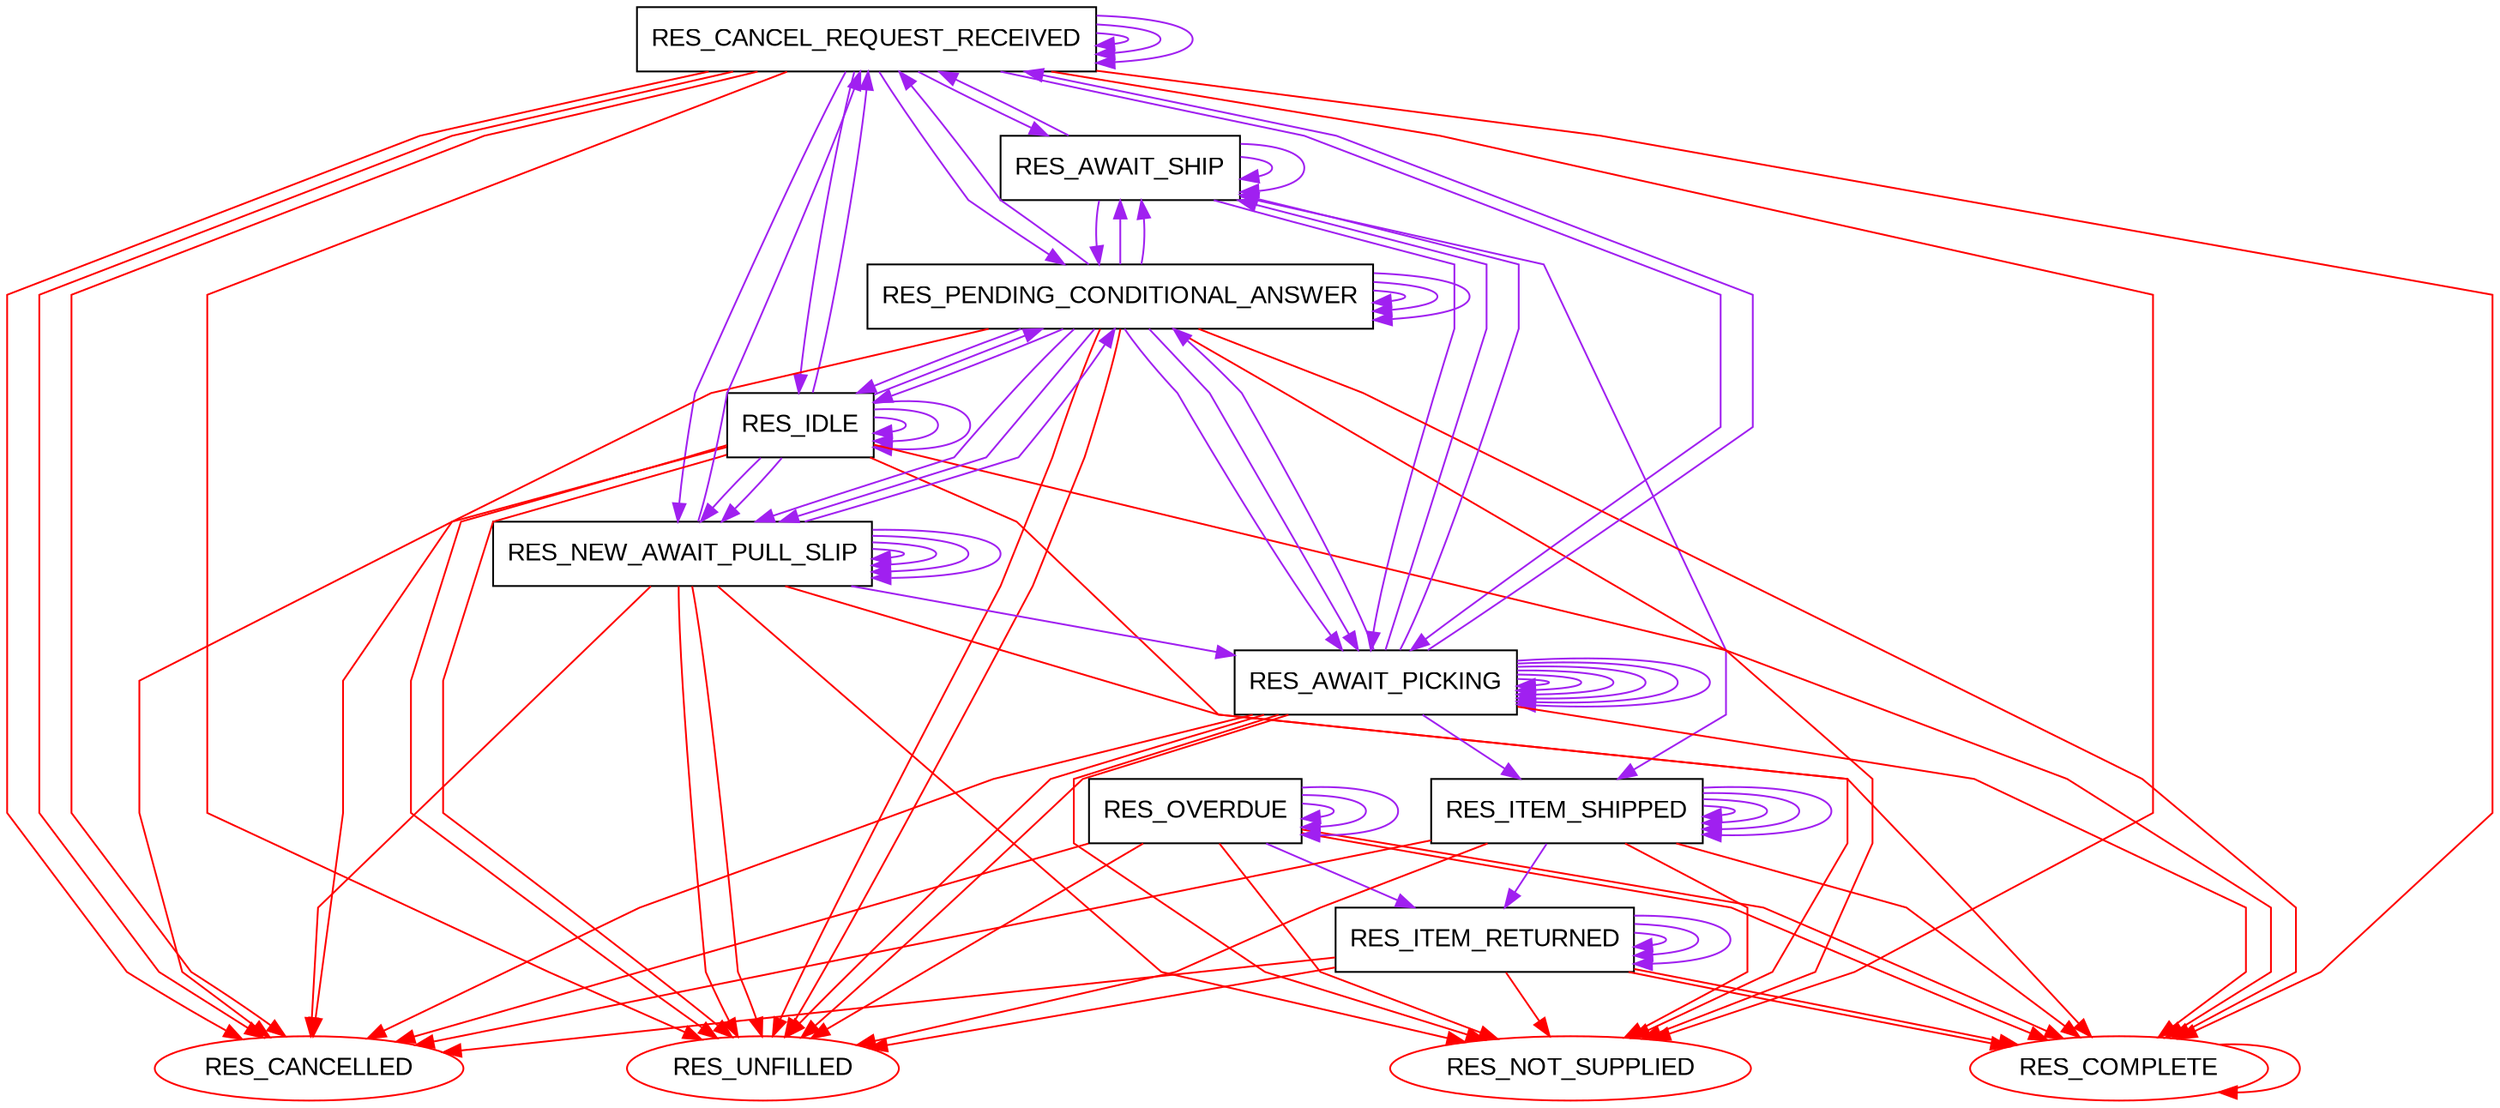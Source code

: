 digraph "State Transitions" {
graph ["rankdir"="TB","splines"="polyline"]
node ["fontname"="arial"]
edge ["class"="link-class"]
"RES_CANCEL_REQUEST_RECEIVED" ["shape"="box","color"="black"]
"RES_CANCELLED" ["shape"="oval","color"="red"]
"RES_AWAIT_SHIP" ["shape"="box","color"="black"]
"RES_IDLE" ["shape"="box","color"="black"]
"RES_PENDING_CONDITIONAL_ANSWER" ["shape"="box","color"="black"]
"RES_NEW_AWAIT_PULL_SLIP" ["shape"="box","color"="black"]
"RES_AWAIT_PICKING" ["shape"="box","color"="black"]
"RES_ITEM_RETURNED" ["shape"="box","color"="black"]
"RES_COMPLETE" ["shape"="oval","color"="red"]
"RES_OVERDUE" ["shape"="box","color"="black"]
"RES_ITEM_SHIPPED" ["shape"="box","color"="black"]
"RES_UNFILLED" ["shape"="oval","color"="red"]
"RES_NOT_SUPPLIED" ["shape"="oval","color"="red"]
"RES_CANCEL_REQUEST_RECEIVED" -> "RES_CANCELLED" ["color"="red","decorate"="true","weight"="5","label"="","tooltip"="STATUS_RES_CANCEL_REQUEST_RECEIVED_ind-cancelled"]
"RES_CANCEL_REQUEST_RECEIVED" -> "RES_NOT_SUPPLIED" ["color"="red","decorate"="true","weight"="5","label"="","tooltip"="manualClose-RES_NOT_SUPPLIED"]
"RES_CANCEL_REQUEST_RECEIVED" -> "RES_COMPLETE" ["color"="red","decorate"="true","weight"="5","label"="","tooltip"="manualClose-RES_COMPLETE"]
"RES_CANCEL_REQUEST_RECEIVED" -> "RES_CANCELLED" ["color"="red","decorate"="true","weight"="5","label"="","tooltip"="manualClose-RES_CANCELLED"]
"RES_CANCEL_REQUEST_RECEIVED" -> "RES_UNFILLED" ["color"="red","decorate"="true","weight"="5","label"="","tooltip"="manualClose-RES_UNFILLED"]
"RES_CANCEL_REQUEST_RECEIVED" -> "RES_CANCEL_REQUEST_RECEIVED" ["color"="purple","decorate"="true","weight"="5","label"="","tooltip"="manualClose"]
"RES_CANCEL_REQUEST_RECEIVED" -> "RES_CANCEL_REQUEST_RECEIVED" ["color"="purple","decorate"="true","weight"="5","label"="","tooltip"="ISO18626StatusRequest"]
"RES_CANCEL_REQUEST_RECEIVED" -> "RES_CANCEL_REQUEST_RECEIVED" ["color"="purple","decorate"="true","weight"="5","label"="","tooltip"="ISO18626Notification"]
"RES_CANCEL_REQUEST_RECEIVED" -> "RES_AWAIT_PICKING" ["color"="purple","decorate"="true","weight"="5","label"="","tooltip"="supplierRespondToCancel-no-saved"]
"RES_CANCEL_REQUEST_RECEIVED" -> "RES_NEW_AWAIT_PULL_SLIP" ["color"="purple","decorate"="true","weight"="5","label"="","tooltip"="supplierRespondToCancel-no-saved"]
"RES_CANCEL_REQUEST_RECEIVED" -> "RES_PENDING_CONDITIONAL_ANSWER" ["color"="purple","decorate"="true","weight"="5","label"="","tooltip"="supplierRespondToCancel-no-saved"]
"RES_CANCEL_REQUEST_RECEIVED" -> "RES_IDLE" ["color"="purple","decorate"="true","weight"="5","label"="","tooltip"="supplierRespondToCancel-no-saved"]
"RES_CANCEL_REQUEST_RECEIVED" -> "RES_AWAIT_SHIP" ["color"="purple","decorate"="true","weight"="5","label"="","tooltip"="supplierRespondToCancel-no-saved"]
"RES_CANCEL_REQUEST_RECEIVED" -> "RES_CANCELLED" ["color"="red","decorate"="true","weight"="5","label"="","tooltip"="supplierRespondToCancel"]
"RES_AWAIT_SHIP" -> "RES_CANCEL_REQUEST_RECEIVED" ["color"="purple","decorate"="true","weight"="5","label"="","tooltip"="ISO18626Cancel"]
"RES_AWAIT_SHIP" -> "RES_ITEM_SHIPPED" ["color"="purple","decorate"="true","weight"="5","label"="","tooltip"="supplierMarkShipped"]
"RES_AWAIT_SHIP" -> "RES_AWAIT_SHIP" ["color"="purple","decorate"="true","weight"="5","label"="","tooltip"="supplierCheckInToIll"]
"RES_AWAIT_SHIP" -> "RES_AWAIT_PICKING" ["color"="purple","decorate"="true","weight"="5","label"="","tooltip"="supplierCheckInToIll"]
"RES_AWAIT_SHIP" -> "RES_AWAIT_SHIP" ["color"="purple","decorate"="true","weight"="5","label"="","tooltip"="supplierAddCondition"]
"RES_AWAIT_SHIP" -> "RES_PENDING_CONDITIONAL_ANSWER" ["color"="purple","decorate"="true","weight"="5","label"="","tooltip"="supplierAddCondition-holding"]
"RES_IDLE" -> "RES_CANCEL_REQUEST_RECEIVED" ["color"="purple","decorate"="true","weight"="5","label"="","tooltip"="ISO18626Cancel"]
"RES_IDLE" -> "RES_PENDING_CONDITIONAL_ANSWER" ["color"="purple","decorate"="true","weight"="5","label"="","tooltip"="supplierConditionalSupply-holding"]
"RES_IDLE" -> "RES_NEW_AWAIT_PULL_SLIP" ["color"="purple","decorate"="true","weight"="5","label"="","tooltip"="supplierConditionalSupply"]
"RES_IDLE" -> "RES_NOT_SUPPLIED" ["color"="red","decorate"="true","weight"="5","label"="","tooltip"="manualClose-RES_NOT_SUPPLIED"]
"RES_IDLE" -> "RES_COMPLETE" ["color"="red","decorate"="true","weight"="5","label"="","tooltip"="manualClose-RES_COMPLETE"]
"RES_IDLE" -> "RES_CANCELLED" ["color"="red","decorate"="true","weight"="5","label"="","tooltip"="manualClose-RES_CANCELLED"]
"RES_IDLE" -> "RES_UNFILLED" ["color"="red","decorate"="true","weight"="5","label"="","tooltip"="manualClose-RES_UNFILLED"]
"RES_IDLE" -> "RES_IDLE" ["color"="purple","decorate"="true","weight"="5","label"="","tooltip"="manualClose"]
"RES_IDLE" -> "RES_IDLE" ["color"="purple","decorate"="true","weight"="5","label"="","tooltip"="ISO18626StatusRequest"]
"RES_IDLE" -> "RES_UNFILLED" ["color"="red","decorate"="true","weight"="5","label"="","tooltip"="supplierCannotSupply"]
"RES_IDLE" -> "RES_IDLE" ["color"="purple","decorate"="true","weight"="5","label"="","tooltip"="ISO18626Notification"]
"RES_IDLE" -> "RES_NEW_AWAIT_PULL_SLIP" ["color"="purple","decorate"="true","weight"="5","label"="","tooltip"="respondYes"]
"RES_PENDING_CONDITIONAL_ANSWER" -> "RES_CANCEL_REQUEST_RECEIVED" ["color"="purple","decorate"="true","weight"="5","label"="","tooltip"="ISO18626Cancel"]
"RES_PENDING_CONDITIONAL_ANSWER" -> "RES_NOT_SUPPLIED" ["color"="red","decorate"="true","weight"="5","label"="","tooltip"="manualClose-RES_NOT_SUPPLIED"]
"RES_PENDING_CONDITIONAL_ANSWER" -> "RES_COMPLETE" ["color"="red","decorate"="true","weight"="5","label"="","tooltip"="manualClose-RES_COMPLETE"]
"RES_PENDING_CONDITIONAL_ANSWER" -> "RES_CANCELLED" ["color"="red","decorate"="true","weight"="5","label"="","tooltip"="manualClose-RES_CANCELLED"]
"RES_PENDING_CONDITIONAL_ANSWER" -> "RES_UNFILLED" ["color"="red","decorate"="true","weight"="5","label"="","tooltip"="manualClose-RES_UNFILLED"]
"RES_PENDING_CONDITIONAL_ANSWER" -> "RES_PENDING_CONDITIONAL_ANSWER" ["color"="purple","decorate"="true","weight"="5","label"="","tooltip"="manualClose"]
"RES_PENDING_CONDITIONAL_ANSWER" -> "RES_IDLE" ["color"="purple","decorate"="true","weight"="5","label"="","tooltip"="supplierMarkConditionsAgreed-saved"]
"RES_PENDING_CONDITIONAL_ANSWER" -> "RES_AWAIT_PICKING" ["color"="purple","decorate"="true","weight"="5","label"="","tooltip"="supplierMarkConditionsAgreed-saved"]
"RES_PENDING_CONDITIONAL_ANSWER" -> "RES_NEW_AWAIT_PULL_SLIP" ["color"="purple","decorate"="true","weight"="5","label"="","tooltip"="supplierMarkConditionsAgreed-saved"]
"RES_PENDING_CONDITIONAL_ANSWER" -> "RES_AWAIT_SHIP" ["color"="purple","decorate"="true","weight"="5","label"="","tooltip"="supplierMarkConditionsAgreed-saved"]
"RES_PENDING_CONDITIONAL_ANSWER" -> "RES_PENDING_CONDITIONAL_ANSWER" ["color"="purple","decorate"="true","weight"="5","label"="","tooltip"="ISO18626StatusRequest"]
"RES_PENDING_CONDITIONAL_ANSWER" -> "RES_UNFILLED" ["color"="red","decorate"="true","weight"="5","label"="","tooltip"="supplierCannotSupply"]
"RES_PENDING_CONDITIONAL_ANSWER" -> "RES_PENDING_CONDITIONAL_ANSWER" ["color"="purple","decorate"="true","weight"="5","label"="","tooltip"="ISO18626Notification"]
"RES_PENDING_CONDITIONAL_ANSWER" -> "RES_IDLE" ["color"="purple","decorate"="true","weight"="5","label"="","tooltip"="ISO18626Notification-conditionsAgreed-saved"]
"RES_PENDING_CONDITIONAL_ANSWER" -> "RES_AWAIT_PICKING" ["color"="purple","decorate"="true","weight"="5","label"="","tooltip"="ISO18626Notification-conditionsAgreed-saved"]
"RES_PENDING_CONDITIONAL_ANSWER" -> "RES_NEW_AWAIT_PULL_SLIP" ["color"="purple","decorate"="true","weight"="5","label"="","tooltip"="ISO18626Notification-conditionsAgreed-saved"]
"RES_PENDING_CONDITIONAL_ANSWER" -> "RES_AWAIT_SHIP" ["color"="purple","decorate"="true","weight"="5","label"="","tooltip"="ISO18626Notification-conditionsAgreed-saved"]
"RES_NEW_AWAIT_PULL_SLIP" -> "RES_CANCEL_REQUEST_RECEIVED" ["color"="purple","decorate"="true","weight"="5","label"="","tooltip"="ISO18626Cancel"]
"RES_NEW_AWAIT_PULL_SLIP" -> "RES_NOT_SUPPLIED" ["color"="red","decorate"="true","weight"="5","label"="","tooltip"="manualClose-RES_NOT_SUPPLIED"]
"RES_NEW_AWAIT_PULL_SLIP" -> "RES_COMPLETE" ["color"="red","decorate"="true","weight"="5","label"="","tooltip"="manualClose-RES_COMPLETE"]
"RES_NEW_AWAIT_PULL_SLIP" -> "RES_CANCELLED" ["color"="red","decorate"="true","weight"="5","label"="","tooltip"="manualClose-RES_CANCELLED"]
"RES_NEW_AWAIT_PULL_SLIP" -> "RES_UNFILLED" ["color"="red","decorate"="true","weight"="5","label"="","tooltip"="manualClose-RES_UNFILLED"]
"RES_NEW_AWAIT_PULL_SLIP" -> "RES_NEW_AWAIT_PULL_SLIP" ["color"="purple","decorate"="true","weight"="5","label"="","tooltip"="manualClose"]
"RES_NEW_AWAIT_PULL_SLIP" -> "RES_NEW_AWAIT_PULL_SLIP" ["color"="purple","decorate"="true","weight"="5","label"="","tooltip"="ISO18626StatusRequest"]
"RES_NEW_AWAIT_PULL_SLIP" -> "RES_NEW_AWAIT_PULL_SLIP" ["color"="purple","decorate"="true","weight"="5","label"="","tooltip"="supplierAddCondition"]
"RES_NEW_AWAIT_PULL_SLIP" -> "RES_PENDING_CONDITIONAL_ANSWER" ["color"="purple","decorate"="true","weight"="5","label"="","tooltip"="supplierAddCondition-holding"]
"RES_NEW_AWAIT_PULL_SLIP" -> "RES_AWAIT_PICKING" ["color"="purple","decorate"="true","weight"="5","label"="","tooltip"="supplierPrintPullSlip"]
"RES_NEW_AWAIT_PULL_SLIP" -> "RES_UNFILLED" ["color"="red","decorate"="true","weight"="5","label"="","tooltip"="supplierCannotSupply"]
"RES_NEW_AWAIT_PULL_SLIP" -> "RES_NEW_AWAIT_PULL_SLIP" ["color"="purple","decorate"="true","weight"="5","label"="","tooltip"="ISO18626Notification"]
"RES_AWAIT_PICKING" -> "RES_CANCEL_REQUEST_RECEIVED" ["color"="purple","decorate"="true","weight"="5","label"="","tooltip"="ISO18626Cancel"]
"RES_AWAIT_PICKING" -> "RES_NOT_SUPPLIED" ["color"="red","decorate"="true","weight"="5","label"="","tooltip"="manualClose-RES_NOT_SUPPLIED"]
"RES_AWAIT_PICKING" -> "RES_COMPLETE" ["color"="red","decorate"="true","weight"="5","label"="","tooltip"="manualClose-RES_COMPLETE"]
"RES_AWAIT_PICKING" -> "RES_CANCELLED" ["color"="red","decorate"="true","weight"="5","label"="","tooltip"="manualClose-RES_CANCELLED"]
"RES_AWAIT_PICKING" -> "RES_UNFILLED" ["color"="red","decorate"="true","weight"="5","label"="","tooltip"="manualClose-RES_UNFILLED"]
"RES_AWAIT_PICKING" -> "RES_AWAIT_PICKING" ["color"="purple","decorate"="true","weight"="5","label"="","tooltip"="manualClose"]
"RES_AWAIT_PICKING" -> "RES_AWAIT_PICKING" ["color"="purple","decorate"="true","weight"="5","label"="","tooltip"="ISO18626StatusRequest"]
"RES_AWAIT_PICKING" -> "RES_AWAIT_SHIP" ["color"="purple","decorate"="true","weight"="5","label"="","tooltip"="supplierCheckInToIll"]
"RES_AWAIT_PICKING" -> "RES_AWAIT_PICKING" ["color"="purple","decorate"="true","weight"="5","label"="","tooltip"="supplierCheckInToIll"]
"RES_AWAIT_PICKING" -> "RES_AWAIT_PICKING" ["color"="purple","decorate"="true","weight"="5","label"="","tooltip"="supplierAddCondition"]
"RES_AWAIT_PICKING" -> "RES_PENDING_CONDITIONAL_ANSWER" ["color"="purple","decorate"="true","weight"="5","label"="","tooltip"="supplierAddCondition-holding"]
"RES_AWAIT_PICKING" -> "RES_AWAIT_SHIP" ["color"="purple","decorate"="true","weight"="5","label"="","tooltip"="supplierCheckInToIllAndSupplierMarkShipped-checkedIn"]
"RES_AWAIT_PICKING" -> "RES_ITEM_SHIPPED" ["color"="purple","decorate"="true","weight"="5","label"="","tooltip"="supplierCheckInToIllAndSupplierMarkShipped"]
"RES_AWAIT_PICKING" -> "RES_AWAIT_PICKING" ["color"="purple","decorate"="true","weight"="5","label"="","tooltip"="supplierCheckInToIllAndSupplierMarkShipped"]
"RES_AWAIT_PICKING" -> "RES_UNFILLED" ["color"="red","decorate"="true","weight"="5","label"="","tooltip"="supplierCannotSupply"]
"RES_AWAIT_PICKING" -> "RES_AWAIT_PICKING" ["color"="purple","decorate"="true","weight"="5","label"="","tooltip"="ISO18626Notification"]
"RES_ITEM_RETURNED" -> "RES_NOT_SUPPLIED" ["color"="red","decorate"="true","weight"="5","label"="","tooltip"="manualClose-RES_NOT_SUPPLIED"]
"RES_ITEM_RETURNED" -> "RES_COMPLETE" ["color"="red","decorate"="true","weight"="5","label"="","tooltip"="manualClose-RES_COMPLETE"]
"RES_ITEM_RETURNED" -> "RES_CANCELLED" ["color"="red","decorate"="true","weight"="5","label"="","tooltip"="manualClose-RES_CANCELLED"]
"RES_ITEM_RETURNED" -> "RES_UNFILLED" ["color"="red","decorate"="true","weight"="5","label"="","tooltip"="manualClose-RES_UNFILLED"]
"RES_ITEM_RETURNED" -> "RES_ITEM_RETURNED" ["color"="purple","decorate"="true","weight"="5","label"="","tooltip"="manualClose"]
"RES_ITEM_RETURNED" -> "RES_ITEM_RETURNED" ["color"="purple","decorate"="true","weight"="5","label"="","tooltip"="ISO18626StatusRequest"]
"RES_ITEM_RETURNED" -> "RES_ITEM_RETURNED" ["color"="purple","decorate"="true","weight"="5","label"="","tooltip"="ISO18626Notification"]
"RES_ITEM_RETURNED" -> "RES_COMPLETE" ["color"="red","decorate"="true","weight"="5","label"="","tooltip"="supplierCheckOutOfIll"]
"RES_COMPLETE" -> "RES_COMPLETE" ["color"="red","decorate"="true","weight"="5","label"="","tooltip"="ISO18626Notification"]
"RES_OVERDUE" -> "RES_NOT_SUPPLIED" ["color"="red","decorate"="true","weight"="5","label"="","tooltip"="manualClose-RES_NOT_SUPPLIED"]
"RES_OVERDUE" -> "RES_COMPLETE" ["color"="red","decorate"="true","weight"="5","label"="","tooltip"="manualClose-RES_COMPLETE"]
"RES_OVERDUE" -> "RES_CANCELLED" ["color"="red","decorate"="true","weight"="5","label"="","tooltip"="manualClose-RES_CANCELLED"]
"RES_OVERDUE" -> "RES_UNFILLED" ["color"="red","decorate"="true","weight"="5","label"="","tooltip"="manualClose-RES_UNFILLED"]
"RES_OVERDUE" -> "RES_OVERDUE" ["color"="purple","decorate"="true","weight"="5","label"="","tooltip"="manualClose"]
"RES_OVERDUE" -> "RES_ITEM_RETURNED" ["color"="purple","decorate"="true","weight"="5","label"="","tooltip"="ISO18626ShippedReturn"]
"RES_OVERDUE" -> "RES_OVERDUE" ["color"="purple","decorate"="true","weight"="5","label"="","tooltip"="ISO18626StatusRequest"]
"RES_OVERDUE" -> "RES_OVERDUE" ["color"="purple","decorate"="true","weight"="5","label"="","tooltip"="ISO18626Notification"]
"RES_OVERDUE" -> "RES_COMPLETE" ["color"="red","decorate"="true","weight"="5","label"="","tooltip"="supplierCheckOutOfIll"]
"RES_ITEM_SHIPPED" -> "RES_NOT_SUPPLIED" ["color"="red","decorate"="true","weight"="5","label"="","tooltip"="manualClose-RES_NOT_SUPPLIED"]
"RES_ITEM_SHIPPED" -> "RES_COMPLETE" ["color"="red","decorate"="true","weight"="5","label"="","tooltip"="manualClose-RES_COMPLETE"]
"RES_ITEM_SHIPPED" -> "RES_CANCELLED" ["color"="red","decorate"="true","weight"="5","label"="","tooltip"="manualClose-RES_CANCELLED"]
"RES_ITEM_SHIPPED" -> "RES_UNFILLED" ["color"="red","decorate"="true","weight"="5","label"="","tooltip"="manualClose-RES_UNFILLED"]
"RES_ITEM_SHIPPED" -> "RES_ITEM_SHIPPED" ["color"="purple","decorate"="true","weight"="5","label"="","tooltip"="manualClose"]
"RES_ITEM_SHIPPED" -> "RES_ITEM_RETURNED" ["color"="purple","decorate"="true","weight"="5","label"="","tooltip"="ISO18626ShippedReturn"]
"RES_ITEM_SHIPPED" -> "RES_ITEM_SHIPPED" ["color"="purple","decorate"="true","weight"="5","label"="","tooltip"="ISO18626StatusRequest"]
"RES_ITEM_SHIPPED" -> "RES_ITEM_SHIPPED" ["color"="purple","decorate"="true","weight"="5","label"="","tooltip"="ISO18626Received"]
"RES_ITEM_SHIPPED" -> "RES_ITEM_SHIPPED" ["color"="purple","decorate"="true","weight"="5","label"="","tooltip"="ISO18626Notification"]
}